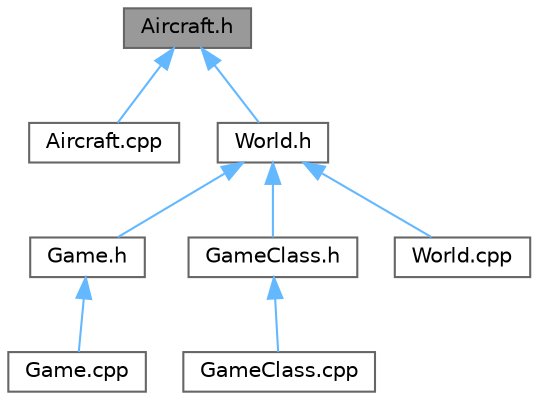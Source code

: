 digraph "Aircraft.h"
{
 // LATEX_PDF_SIZE
  bgcolor="transparent";
  edge [fontname=Helvetica,fontsize=10,labelfontname=Helvetica,labelfontsize=10];
  node [fontname=Helvetica,fontsize=10,shape=box,height=0.2,width=0.4];
  Node1 [label="Aircraft.h",height=0.2,width=0.4,color="gray40", fillcolor="grey60", style="filled", fontcolor="black",tooltip=" "];
  Node1 -> Node2 [dir="back",color="steelblue1",style="solid"];
  Node2 [label="Aircraft.cpp",height=0.2,width=0.4,color="grey40", fillcolor="white", style="filled",URL="$_aircraft_8cpp.html",tooltip=" "];
  Node1 -> Node3 [dir="back",color="steelblue1",style="solid"];
  Node3 [label="World.h",height=0.2,width=0.4,color="grey40", fillcolor="white", style="filled",URL="$_world_8h.html",tooltip=" "];
  Node3 -> Node4 [dir="back",color="steelblue1",style="solid"];
  Node4 [label="Game.h",height=0.2,width=0.4,color="grey40", fillcolor="white", style="filled",URL="$_game_8h.html",tooltip=" "];
  Node4 -> Node5 [dir="back",color="steelblue1",style="solid"];
  Node5 [label="Game.cpp",height=0.2,width=0.4,color="grey40", fillcolor="white", style="filled",URL="$_game_8cpp.html",tooltip=" "];
  Node3 -> Node6 [dir="back",color="steelblue1",style="solid"];
  Node6 [label="GameClass.h",height=0.2,width=0.4,color="grey40", fillcolor="white", style="filled",URL="$_game_class_8h.html",tooltip=" "];
  Node6 -> Node7 [dir="back",color="steelblue1",style="solid"];
  Node7 [label="GameClass.cpp",height=0.2,width=0.4,color="grey40", fillcolor="white", style="filled",URL="$_game_class_8cpp.html",tooltip=" "];
  Node3 -> Node8 [dir="back",color="steelblue1",style="solid"];
  Node8 [label="World.cpp",height=0.2,width=0.4,color="grey40", fillcolor="white", style="filled",URL="$_world_8cpp.html",tooltip=" "];
}

